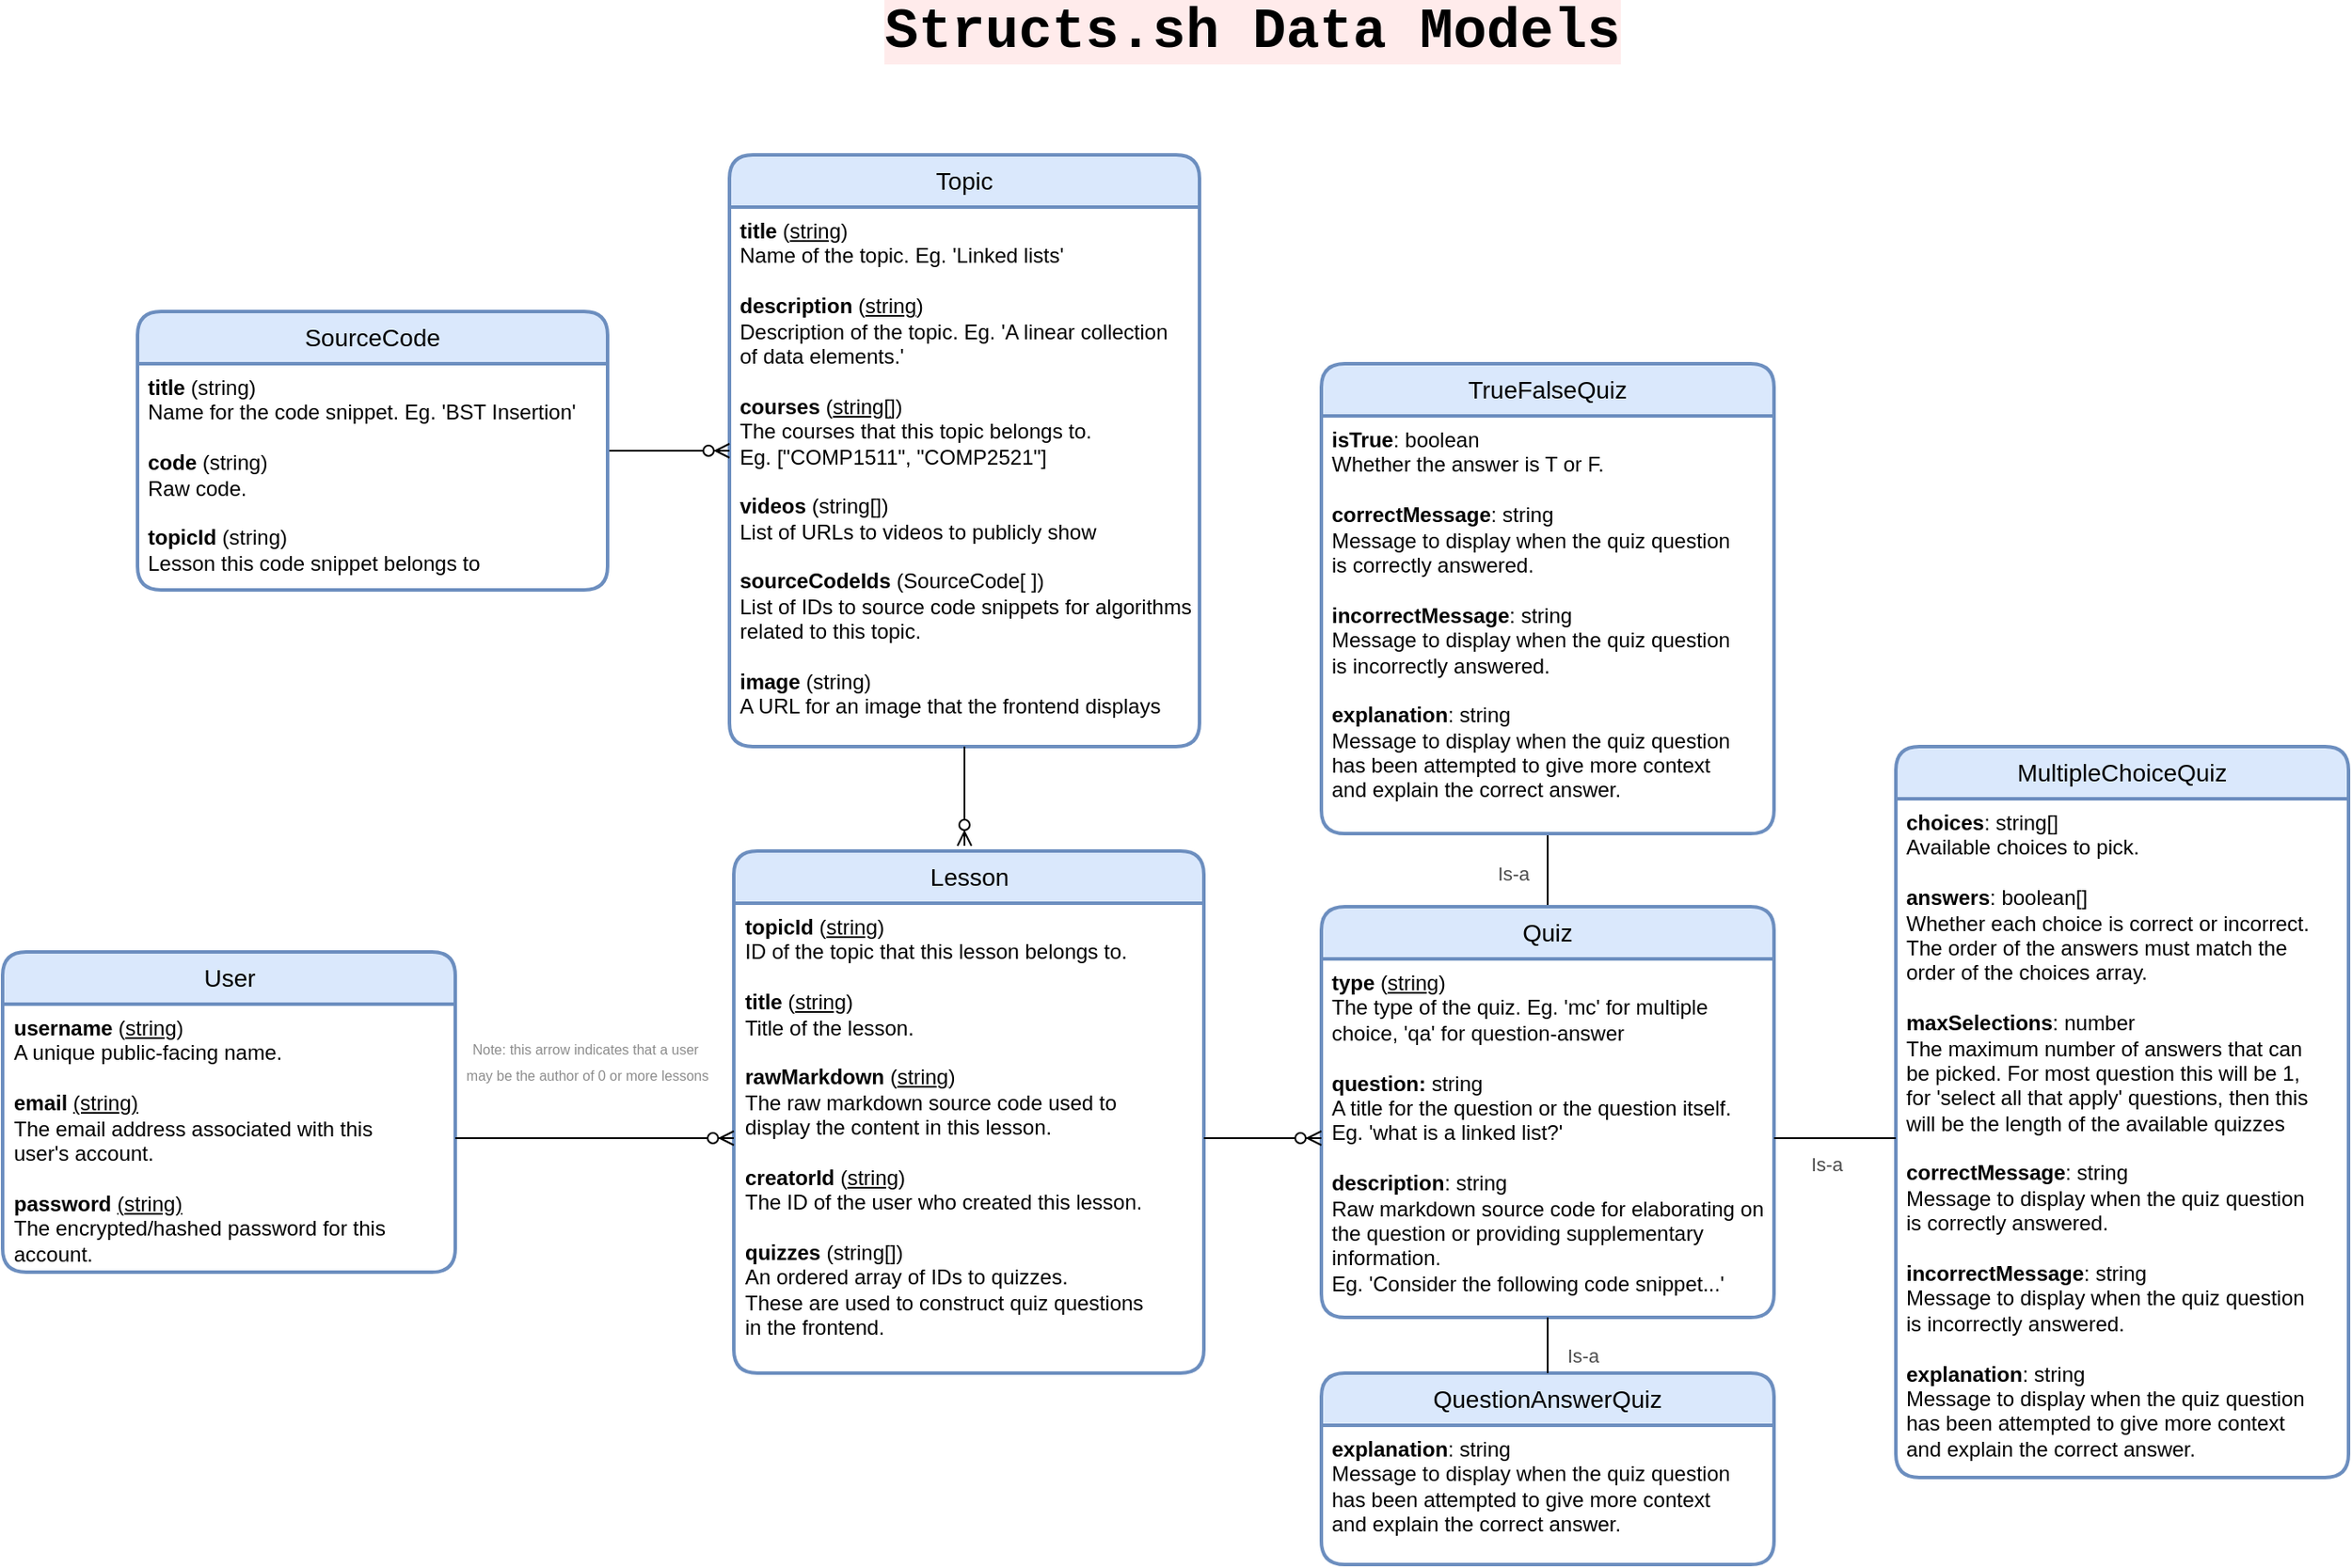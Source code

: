 <mxfile>
    <diagram id="R2lEEEUBdFMjLlhIrx00" name="Page-1">
        <mxGraphModel dx="1621" dy="1747" grid="1" gridSize="10" guides="1" tooltips="1" connect="1" arrows="1" fold="1" page="1" pageScale="1" pageWidth="850" pageHeight="1100" math="0" shadow="0" extFonts="Permanent Marker^https://fonts.googleapis.com/css?family=Permanent+Marker">
            <root>
                <mxCell id="0"/>
                <mxCell id="1" parent="0"/>
                <mxCell id="pDtJqAfcPCYP6tU8S-Co-5" value="&lt;b&gt;&lt;font style=&quot;font-size: 32px ; background-color: rgb(255 , 235 , 235)&quot; face=&quot;Courier New&quot;&gt;Structs.sh Data Models&lt;/font&gt;&lt;/b&gt;" style="text;html=1;align=center;verticalAlign=middle;resizable=0;points=[];autosize=1;strokeColor=none;fontFamily=Helvetica;" parent="1" vertex="1">
                    <mxGeometry x="150" y="-80" width="440" height="20" as="geometry"/>
                </mxCell>
                <mxCell id="pDtJqAfcPCYP6tU8S-Co-45" value="Lesson" style="swimlane;childLayout=stackLayout;horizontal=1;startSize=30;horizontalStack=0;rounded=1;fontSize=14;fontStyle=0;strokeWidth=2;resizeParent=0;resizeLast=1;shadow=0;dashed=0;align=center;fontFamily=Helvetica;fillColor=#dae8fc;strokeColor=#6c8ebf;whiteSpace=wrap;" parent="1" vertex="1">
                    <mxGeometry x="72.5" y="400" width="270" height="300" as="geometry"/>
                </mxCell>
                <mxCell id="pDtJqAfcPCYP6tU8S-Co-46" value="&lt;b&gt;topicId&amp;nbsp;&lt;/b&gt;(&lt;u&gt;string&lt;/u&gt;)&lt;br&gt;ID of the topic that this lesson belongs to.&lt;b&gt;&lt;br&gt;&lt;br&gt;title&lt;/b&gt;&amp;nbsp;(&lt;u&gt;string&lt;/u&gt;)&lt;br&gt;Title of the lesson.&lt;br&gt;&lt;br&gt;&lt;b&gt;rawMarkdown&lt;/b&gt; (&lt;u&gt;string&lt;/u&gt;)&lt;br&gt;&lt;span&gt; &lt;/span&gt;The raw markdown source code used to&amp;nbsp;&lt;br&gt;&lt;span&gt; &lt;/span&gt;display the content in this lesson.&lt;br&gt;&lt;br&gt;&lt;b&gt;creatorId&lt;/b&gt; (&lt;u&gt;string&lt;/u&gt;)&lt;br&gt;&lt;span&gt; &lt;/span&gt;The ID of the user who created this lesson.&lt;br&gt;&lt;br&gt;&lt;b&gt;quizzes&amp;nbsp;&lt;/b&gt;(&lt;span style=&quot;background-color: rgb(255 , 255 , 255)&quot;&gt;string&lt;/span&gt;[])&lt;br&gt;&lt;span&gt;&lt;span&gt; &lt;/span&gt;An ordered array of IDs to quizzes.&lt;br&gt;&lt;span&gt; &lt;/span&gt;These are used to construct quiz questions&lt;br&gt;&lt;span&gt; &lt;/span&gt;in the frontend.&lt;br&gt;&lt;/span&gt;" style="align=left;strokeColor=none;fillColor=none;spacingLeft=4;fontSize=12;verticalAlign=top;resizable=0;rotatable=0;part=1;fontStyle=0;html=1;" parent="pDtJqAfcPCYP6tU8S-Co-45" vertex="1">
                    <mxGeometry y="30" width="270" height="270" as="geometry"/>
                </mxCell>
                <mxCell id="pDtJqAfcPCYP6tU8S-Co-47" value="User" style="swimlane;childLayout=stackLayout;horizontal=1;startSize=30;horizontalStack=0;rounded=1;fontSize=14;fontStyle=0;strokeWidth=2;resizeParent=0;resizeLast=1;shadow=0;dashed=0;align=center;fontFamily=Helvetica;fillColor=#dae8fc;strokeColor=#6c8ebf;whiteSpace=wrap;html=1;" parent="1" vertex="1">
                    <mxGeometry x="-347.5" y="458" width="260" height="184" as="geometry"/>
                </mxCell>
                <mxCell id="pDtJqAfcPCYP6tU8S-Co-48" value="&lt;b&gt;username &lt;/b&gt;(&lt;u&gt;string&lt;/u&gt;)&lt;br&gt;A unique public-facing name.&lt;br&gt;&lt;br&gt;&lt;b&gt;email&lt;/b&gt; &lt;u&gt;(string)&lt;/u&gt;&lt;br&gt;The email address associated with this &lt;br&gt;user's account.&lt;br&gt;&lt;br&gt;&lt;b&gt;password&lt;/b&gt; &lt;u&gt;(string)&lt;/u&gt;&lt;br&gt;The encrypted/hashed password for this &lt;br&gt;account." style="align=left;strokeColor=none;fillColor=none;spacingLeft=4;fontSize=12;verticalAlign=top;resizable=0;rotatable=0;part=1;fontStyle=0;html=1;" parent="pDtJqAfcPCYP6tU8S-Co-47" vertex="1">
                    <mxGeometry y="30" width="260" height="154" as="geometry"/>
                </mxCell>
                <mxCell id="19" style="edgeStyle=none;html=1;entryX=0.5;entryY=1;entryDx=0;entryDy=0;endArrow=none;endFill=0;" parent="1" source="pDtJqAfcPCYP6tU8S-Co-49" target="13" edge="1">
                    <mxGeometry relative="1" as="geometry"/>
                </mxCell>
                <mxCell id="22" value="Is-a" style="edgeLabel;html=1;align=center;verticalAlign=middle;resizable=0;points=[];fontColor=#4D4D4D;" parent="19" vertex="1" connectable="0">
                    <mxGeometry x="-0.237" y="-1" relative="1" as="geometry">
                        <mxPoint x="-21" y="-3" as="offset"/>
                    </mxGeometry>
                </mxCell>
                <mxCell id="pDtJqAfcPCYP6tU8S-Co-49" value="Quiz" style="swimlane;childLayout=stackLayout;horizontal=1;startSize=30;horizontalStack=0;rounded=1;fontSize=14;fontStyle=0;strokeWidth=2;resizeParent=0;resizeLast=1;shadow=0;dashed=0;align=center;fontFamily=Helvetica;fillColor=#dae8fc;strokeColor=#6c8ebf;whiteSpace=wrap;" parent="1" vertex="1">
                    <mxGeometry x="410" y="432" width="260" height="236" as="geometry"/>
                </mxCell>
                <mxCell id="pDtJqAfcPCYP6tU8S-Co-50" value="&lt;b&gt;type&amp;nbsp;&lt;/b&gt;(&lt;u&gt;string&lt;/u&gt;)&lt;br&gt;The type of the quiz. Eg. 'mc' for multiple&lt;br&gt;choice, 'qa' for question-answer&lt;br&gt;&lt;b&gt;&lt;br&gt;&lt;/b&gt;&lt;b&gt;question:&amp;nbsp;&lt;/b&gt;string&lt;br&gt;A title for the question or the question itself.&lt;br&gt;Eg. 'what is a linked list?'&amp;nbsp;&lt;br&gt;&lt;br&gt;&lt;b&gt;description&lt;/b&gt;: string&lt;br&gt;Raw markdown source code for elaborating on &lt;br&gt;the question or providing supplementary &lt;br&gt;information.&lt;br&gt;Eg. 'Consider the following code snippet...'&lt;br&gt;" style="align=left;strokeColor=none;fillColor=none;spacingLeft=4;fontSize=12;verticalAlign=top;resizable=0;rotatable=0;part=1;fontStyle=0;html=1;" parent="pDtJqAfcPCYP6tU8S-Co-49" vertex="1">
                    <mxGeometry y="30" width="260" height="206" as="geometry"/>
                </mxCell>
                <mxCell id="pDtJqAfcPCYP6tU8S-Co-54" value="" style="edgeStyle=entityRelationEdgeStyle;fontSize=12;html=1;endArrow=ERzeroToMany;endFill=1;fontFamily=Helvetica;exitX=1;exitY=0.5;exitDx=0;exitDy=0;entryX=0;entryY=0.5;entryDx=0;entryDy=0;" parent="1" source="pDtJqAfcPCYP6tU8S-Co-46" target="pDtJqAfcPCYP6tU8S-Co-50" edge="1">
                    <mxGeometry width="100" height="100" relative="1" as="geometry">
                        <mxPoint x="402.5" y="670" as="sourcePoint"/>
                        <mxPoint x="502.5" y="570" as="targetPoint"/>
                    </mxGeometry>
                </mxCell>
                <mxCell id="pDtJqAfcPCYP6tU8S-Co-56" value="&lt;font color=&quot;#8c8c8c&quot; style=&quot;font-size: 8px&quot;&gt;Note: this arrow indicates that a user&amp;nbsp;&lt;br&gt;may be the author of 0 or more lessons&lt;br&gt;&lt;/font&gt;" style="text;html=1;align=center;verticalAlign=middle;resizable=0;points=[];autosize=1;strokeColor=none;fontFamily=Helvetica;" parent="1" vertex="1">
                    <mxGeometry x="-87.5" y="500" width="150" height="40" as="geometry"/>
                </mxCell>
                <mxCell id="pDtJqAfcPCYP6tU8S-Co-57" value="" style="edgeStyle=entityRelationEdgeStyle;fontSize=12;html=1;endArrow=ERzeroToMany;endFill=1;fontFamily=Helvetica;exitX=1;exitY=0.5;exitDx=0;exitDy=0;entryX=0;entryY=0.5;entryDx=0;entryDy=0;" parent="1" source="pDtJqAfcPCYP6tU8S-Co-48" target="pDtJqAfcPCYP6tU8S-Co-46" edge="1">
                    <mxGeometry width="100" height="100" relative="1" as="geometry">
                        <mxPoint x="-147.5" y="660.0" as="sourcePoint"/>
                        <mxPoint x="32.5" y="660.0" as="targetPoint"/>
                    </mxGeometry>
                </mxCell>
                <mxCell id="3gnUhOIzBem_3RRkfq2S-1" value="Topic" style="swimlane;childLayout=stackLayout;horizontal=1;startSize=30;horizontalStack=0;rounded=1;fontSize=14;fontStyle=0;strokeWidth=2;resizeParent=0;resizeLast=1;shadow=0;dashed=0;align=center;fontFamily=Helvetica;fillColor=#dae8fc;strokeColor=#6c8ebf;whiteSpace=wrap;" parent="1" vertex="1">
                    <mxGeometry x="70" width="270" height="340" as="geometry"/>
                </mxCell>
                <mxCell id="3gnUhOIzBem_3RRkfq2S-2" value="&lt;span style=&quot;white-space: pre&quot;&gt;&lt;b&gt;title &lt;/b&gt;(&lt;u&gt;string&lt;/u&gt;)&lt;b&gt;&lt;br&gt;&lt;/b&gt;Name of the topic. Eg. 'Linked lists'&lt;b&gt;&lt;br&gt;&lt;br&gt;description&lt;/b&gt; (&lt;u&gt;string&lt;/u&gt;)&lt;br&gt;Description of the topic. Eg. 'A linear collection&lt;br&gt;of data elements.'&lt;br&gt;&lt;br&gt;&lt;b&gt;courses&lt;/b&gt; (&lt;u&gt;string[]&lt;/u&gt;)&lt;br&gt;The courses that this topic belongs to.&lt;br&gt;Eg. [&quot;COMP1511&quot;, &quot;COMP2521&quot;]&lt;br&gt;&lt;br&gt;&lt;b&gt;videos&lt;/b&gt; (string[])&lt;br&gt;List of URLs to videos to publicly show&lt;br&gt;&lt;br&gt;&lt;b&gt;sourceCodeIds&lt;/b&gt; (SourceCode[ ])&lt;br&gt;List of IDs to source code snippets for algorithms&lt;br&gt;related to this topic.&lt;br&gt;&lt;br&gt;&lt;b&gt;image&lt;/b&gt; (string)&lt;br&gt;A URL for an image that the frontend displays&lt;br&gt;&lt;/span&gt;" style="align=left;strokeColor=none;fillColor=none;spacingLeft=4;fontSize=12;verticalAlign=top;resizable=0;rotatable=0;part=1;fontStyle=0;html=1;" parent="3gnUhOIzBem_3RRkfq2S-1" vertex="1">
                    <mxGeometry y="30" width="270" height="310" as="geometry"/>
                </mxCell>
                <mxCell id="3gnUhOIzBem_3RRkfq2S-3" style="edgeStyle=orthogonalEdgeStyle;rounded=0;orthogonalLoop=1;jettySize=auto;html=1;endArrow=ERzeroToMany;endFill=1;" parent="1" source="3gnUhOIzBem_3RRkfq2S-2" edge="1">
                    <mxGeometry relative="1" as="geometry">
                        <mxPoint x="205" y="397" as="targetPoint"/>
                    </mxGeometry>
                </mxCell>
                <mxCell id="7" style="edgeStyle=none;html=1;entryX=0;entryY=0.5;entryDx=0;entryDy=0;endArrow=ERzeroToMany;endFill=1;" parent="1" source="5" target="3gnUhOIzBem_3RRkfq2S-1" edge="1">
                    <mxGeometry relative="1" as="geometry"/>
                </mxCell>
                <mxCell id="5" value="SourceCode" style="swimlane;childLayout=stackLayout;horizontal=1;startSize=30;horizontalStack=0;rounded=1;fontSize=14;fontStyle=0;strokeWidth=2;resizeParent=0;resizeLast=1;shadow=0;dashed=0;align=center;fontFamily=Helvetica;fillColor=#dae8fc;strokeColor=#6c8ebf;whiteSpace=wrap;" parent="1" vertex="1">
                    <mxGeometry x="-270" y="90" width="270" height="160" as="geometry"/>
                </mxCell>
                <mxCell id="6" value="&lt;span style=&quot;white-space: pre&quot;&gt;&lt;b&gt;title &lt;/b&gt;(string)&lt;br&gt;Name for the code snippet. Eg. 'BST Insertion'&lt;b&gt;&lt;br&gt;&lt;/b&gt;&lt;br&gt;&lt;b&gt;code&lt;/b&gt; (string)&lt;br&gt;Raw code.&lt;br&gt;&lt;br&gt;&lt;b&gt;topicId&lt;/b&gt; (string)&lt;br&gt;Lesson this code snippet belongs to&lt;br&gt;&lt;/span&gt;" style="align=left;strokeColor=none;fillColor=none;spacingLeft=4;fontSize=12;verticalAlign=top;resizable=0;rotatable=0;part=1;fontStyle=0;html=1;" parent="5" vertex="1">
                    <mxGeometry y="30" width="270" height="130" as="geometry"/>
                </mxCell>
                <mxCell id="10" value="MultipleChoiceQuiz" style="swimlane;childLayout=stackLayout;horizontal=1;startSize=30;horizontalStack=0;rounded=1;fontSize=14;fontStyle=0;strokeWidth=2;resizeParent=0;resizeLast=1;shadow=0;dashed=0;align=center;fontFamily=Helvetica;fillColor=#dae8fc;strokeColor=#6c8ebf;whiteSpace=wrap;" parent="1" vertex="1">
                    <mxGeometry x="740" y="340" width="260" height="420" as="geometry"/>
                </mxCell>
                <mxCell id="11" value="&lt;b&gt;choices&lt;/b&gt;: string[]&lt;br&gt;Available choices to pick.&lt;br&gt;&lt;br&gt;&lt;b&gt;answers&lt;/b&gt;: boolean[]&lt;br&gt;Whether each choice is correct or incorrect.&lt;br&gt;The order of the answers must match the&lt;br&gt;order of the choices array.&lt;br&gt;&lt;br&gt;&lt;b&gt;maxSelections&lt;/b&gt;: number&lt;br&gt;The maximum number of answers that can &lt;br&gt;be picked. For most question this will be 1,&lt;br&gt;for 'select all that apply' questions, then this&lt;br&gt;will be the length of the available quizzes&lt;br&gt;&lt;br&gt;&lt;b&gt;correctMessage&lt;/b&gt;: string&lt;br&gt;Message to display when the quiz question&lt;br&gt;is correctly answered.&lt;br&gt;&lt;br&gt;&lt;b&gt;incorrectMessage&lt;/b&gt;: string&lt;br&gt;Message to display when the quiz question&lt;br&gt;is incorrectly answered.&lt;br&gt;&lt;br&gt;&lt;b&gt;explanation&lt;/b&gt;: string&lt;br&gt;Message to display when the quiz question&lt;br&gt;has been attempted to give more context&lt;br&gt;and explain the correct answer." style="align=left;strokeColor=none;fillColor=none;spacingLeft=4;fontSize=12;verticalAlign=top;resizable=0;rotatable=0;part=1;fontStyle=0;html=1;" parent="10" vertex="1">
                    <mxGeometry y="30" width="260" height="390" as="geometry"/>
                </mxCell>
                <mxCell id="13" value="TrueFalseQuiz" style="swimlane;childLayout=stackLayout;horizontal=1;startSize=30;horizontalStack=0;rounded=1;fontSize=14;fontStyle=0;strokeWidth=2;resizeParent=0;resizeLast=1;shadow=0;dashed=0;align=center;fontFamily=Helvetica;fillColor=#dae8fc;strokeColor=#6c8ebf;whiteSpace=wrap;" parent="1" vertex="1">
                    <mxGeometry x="410" y="120" width="260" height="270" as="geometry"/>
                </mxCell>
                <mxCell id="14" value="&lt;b&gt;isTrue&lt;/b&gt;: boolean&lt;br&gt;Whether the answer is T or F.&lt;br&gt;&lt;br&gt;&lt;b&gt;correctMessage&lt;/b&gt;: string&lt;br&gt;Message to display when the quiz question&lt;br&gt;is correctly answered.&lt;br&gt;&lt;br&gt;&lt;b&gt;incorrectMessage&lt;/b&gt;: string&lt;br&gt;Message to display when the quiz question&lt;br&gt;is incorrectly answered.&lt;br&gt;&lt;br&gt;&lt;b&gt;explanation&lt;/b&gt;: string&lt;br&gt;Message to display when the quiz question&lt;br&gt;has been attempted to give more context&lt;br&gt;and explain the correct answer." style="align=left;strokeColor=none;fillColor=none;spacingLeft=4;fontSize=12;verticalAlign=top;resizable=0;rotatable=0;part=1;fontStyle=0;html=1;" parent="13" vertex="1">
                    <mxGeometry y="30" width="260" height="240" as="geometry"/>
                </mxCell>
                <mxCell id="15" value="QuestionAnswerQuiz" style="swimlane;childLayout=stackLayout;horizontal=1;startSize=30;horizontalStack=0;rounded=1;fontSize=14;fontStyle=0;strokeWidth=2;resizeParent=0;resizeLast=1;shadow=0;dashed=0;align=center;fontFamily=Helvetica;fillColor=#dae8fc;strokeColor=#6c8ebf;whiteSpace=wrap;" parent="1" vertex="1">
                    <mxGeometry x="410" y="700" width="260" height="110" as="geometry"/>
                </mxCell>
                <mxCell id="16" value="&lt;b&gt;explanation&lt;/b&gt;: string&lt;br&gt;Message to display when the quiz question&lt;br&gt;has been attempted to give more context&lt;br&gt;and explain the correct answer." style="align=left;strokeColor=none;fillColor=none;spacingLeft=4;fontSize=12;verticalAlign=top;resizable=0;rotatable=0;part=1;fontStyle=0;html=1;" parent="15" vertex="1">
                    <mxGeometry y="30" width="260" height="80" as="geometry"/>
                </mxCell>
                <mxCell id="20" style="edgeStyle=none;html=1;endArrow=none;endFill=0;" parent="1" source="pDtJqAfcPCYP6tU8S-Co-50" target="11" edge="1">
                    <mxGeometry relative="1" as="geometry"/>
                </mxCell>
                <mxCell id="24" value="Is-a" style="edgeLabel;html=1;align=center;verticalAlign=middle;resizable=0;points=[];fontColor=#4D4D4D;" parent="20" vertex="1" connectable="0">
                    <mxGeometry x="-0.297" relative="1" as="geometry">
                        <mxPoint x="5" y="15" as="offset"/>
                    </mxGeometry>
                </mxCell>
                <mxCell id="21" style="edgeStyle=none;html=1;entryX=0.5;entryY=0;entryDx=0;entryDy=0;endArrow=none;endFill=0;" parent="1" source="pDtJqAfcPCYP6tU8S-Co-50" target="15" edge="1">
                    <mxGeometry relative="1" as="geometry"/>
                </mxCell>
                <mxCell id="25" value="Is-a" style="edgeLabel;html=1;align=center;verticalAlign=middle;resizable=0;points=[];fontColor=#4D4D4D;" parent="21" vertex="1" connectable="0">
                    <mxGeometry x="-0.591" y="-1" relative="1" as="geometry">
                        <mxPoint x="21" y="15" as="offset"/>
                    </mxGeometry>
                </mxCell>
            </root>
        </mxGraphModel>
    </diagram>
</mxfile>